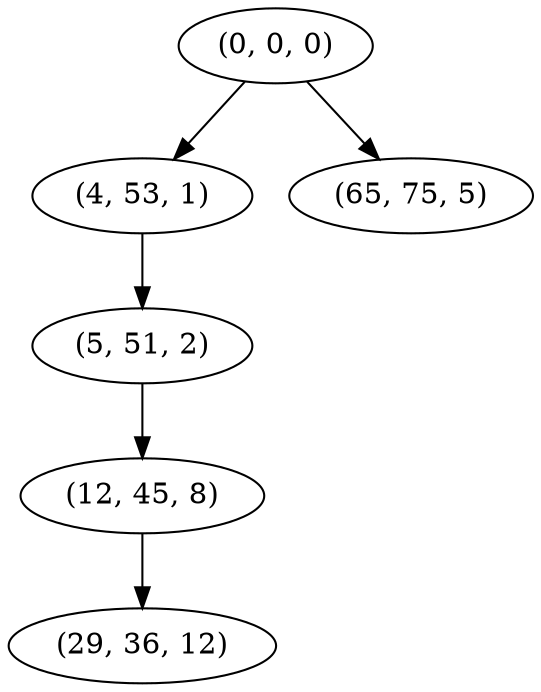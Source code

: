 digraph tree {
    "(0, 0, 0)";
    "(4, 53, 1)";
    "(5, 51, 2)";
    "(12, 45, 8)";
    "(29, 36, 12)";
    "(65, 75, 5)";
    "(0, 0, 0)" -> "(4, 53, 1)";
    "(0, 0, 0)" -> "(65, 75, 5)";
    "(4, 53, 1)" -> "(5, 51, 2)";
    "(5, 51, 2)" -> "(12, 45, 8)";
    "(12, 45, 8)" -> "(29, 36, 12)";
}
